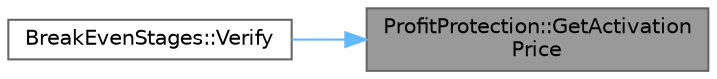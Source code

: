 digraph "ProfitProtection::GetActivationPrice"
{
 // LATEX_PDF_SIZE
  bgcolor="transparent";
  edge [fontname=Helvetica,fontsize=10,labelfontname=Helvetica,labelfontsize=10];
  node [fontname=Helvetica,fontsize=10,shape=box,height=0.2,width=0.4];
  rankdir="RL";
  Node1 [id="Node000001",label="ProfitProtection::GetActivation\lPrice",height=0.2,width=0.4,color="gray40", fillcolor="grey60", style="filled", fontcolor="black",tooltip="Calculates the activation price for a given position based on the activation percentage."];
  Node1 -> Node2 [id="edge1_Node000001_Node000002",dir="back",color="steelblue1",style="solid",tooltip=" "];
  Node2 [id="Node000002",label="BreakEvenStages::Verify",height=0.2,width=0.4,color="grey40", fillcolor="white", style="filled",URL="$class_break_even_stages.html#a16f2ca65700c40c6b3f984e61b9e2e44",tooltip="Verifies and updates stop loss for all tracked positions."];
}
